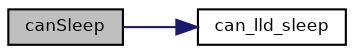 digraph "canSleep"
{
  bgcolor="transparent";
  edge [fontname="Helvetica",fontsize="8",labelfontname="Helvetica",labelfontsize="8"];
  node [fontname="Helvetica",fontsize="8",shape=record];
  rankdir="LR";
  Node62 [label="canSleep",height=0.2,width=0.4,color="black", fillcolor="grey75", style="filled", fontcolor="black"];
  Node62 -> Node63 [color="midnightblue",fontsize="8",style="solid",fontname="Helvetica"];
  Node63 [label="can_lld_sleep",height=0.2,width=0.4,color="black",URL="$group___c_a_n.html#ga90f2254324f338714bfe1663eb73a2ba",tooltip="Enters the sleep mode. "];
}

